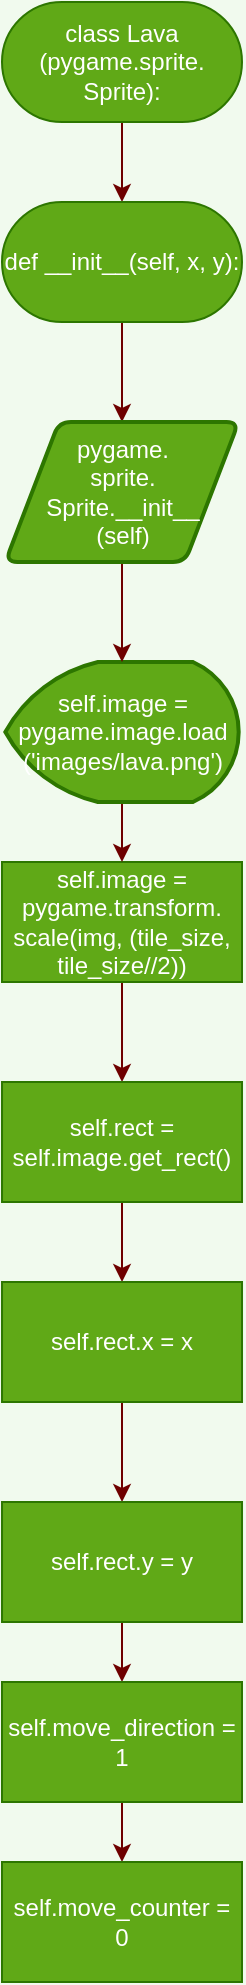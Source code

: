 <mxfile>
    <diagram id="tuVAxtuFO_VLGwJdfk8Z" name="Page-1">
        <mxGraphModel dx="864" dy="676" grid="1" gridSize="10" guides="1" tooltips="1" connect="1" arrows="1" fold="1" page="1" pageScale="1" pageWidth="850" pageHeight="1100" background="#F1FAEE" math="0" shadow="0">
            <root>
                <mxCell id="0"/>
                <mxCell id="1" parent="0"/>
                <mxCell id="5" style="edgeStyle=orthogonalEdgeStyle;curved=0;rounded=1;sketch=0;orthogonalLoop=1;jettySize=auto;html=1;exitX=0.5;exitY=1;exitDx=0;exitDy=0;entryX=0.5;entryY=0;entryDx=0;entryDy=0;fontColor=#1D3557;strokeColor=#6F0000;fillColor=#a20025;" edge="1" parent="1" source="6" target="7">
                    <mxGeometry relative="1" as="geometry"/>
                </mxCell>
                <mxCell id="6" value="class Lava&lt;br&gt;(pygame.sprite.&lt;br&gt;Sprite):" style="rounded=1;whiteSpace=wrap;html=1;sketch=0;fontColor=#ffffff;strokeColor=#2D7600;fillColor=#60a917;arcSize=50;" vertex="1" parent="1">
                    <mxGeometry x="375" y="50" width="120" height="60" as="geometry"/>
                </mxCell>
                <mxCell id="28" style="edgeStyle=orthogonalEdgeStyle;curved=0;rounded=1;sketch=0;orthogonalLoop=1;jettySize=auto;html=1;exitX=0.5;exitY=1;exitDx=0;exitDy=0;entryX=0.5;entryY=0;entryDx=0;entryDy=0;fontColor=#1D3557;strokeColor=#6F0000;fillColor=#a20025;" edge="1" parent="1" source="7" target="27">
                    <mxGeometry relative="1" as="geometry"/>
                </mxCell>
                <mxCell id="7" value="def __init__(self, x, y):" style="rounded=1;whiteSpace=wrap;html=1;sketch=0;fontColor=#ffffff;strokeColor=#2D7600;fillColor=#60a917;arcSize=50;" vertex="1" parent="1">
                    <mxGeometry x="375" y="150" width="120" height="60" as="geometry"/>
                </mxCell>
                <mxCell id="17" style="edgeStyle=orthogonalEdgeStyle;curved=0;rounded=1;sketch=0;orthogonalLoop=1;jettySize=auto;html=1;exitX=0.5;exitY=1;exitDx=0;exitDy=0;entryX=0.5;entryY=0;entryDx=0;entryDy=0;fontColor=#1D3557;strokeColor=#6F0000;fillColor=#a20025;" edge="1" parent="1" source="13" target="14">
                    <mxGeometry relative="1" as="geometry"/>
                </mxCell>
                <mxCell id="13" value="self.image = pygame.transform.&lt;br&gt;scale(img, (tile_size, tile_size//2))" style="rounded=0;whiteSpace=wrap;html=1;sketch=0;fontColor=#ffffff;strokeColor=#2D7600;fillColor=#60a917;" vertex="1" parent="1">
                    <mxGeometry x="375" y="480" width="120" height="60" as="geometry"/>
                </mxCell>
                <mxCell id="19" style="edgeStyle=orthogonalEdgeStyle;curved=0;rounded=1;sketch=0;orthogonalLoop=1;jettySize=auto;html=1;exitX=0.5;exitY=1;exitDx=0;exitDy=0;fontColor=#1D3557;strokeColor=#6F0000;fillColor=#a20025;" edge="1" parent="1" source="14" target="18">
                    <mxGeometry relative="1" as="geometry"/>
                </mxCell>
                <mxCell id="14" value="self.rect = self.image.get_rect()" style="rounded=0;whiteSpace=wrap;html=1;sketch=0;fontColor=#ffffff;strokeColor=#2D7600;fillColor=#60a917;" vertex="1" parent="1">
                    <mxGeometry x="375.01" y="590" width="120" height="60" as="geometry"/>
                </mxCell>
                <mxCell id="16" style="edgeStyle=orthogonalEdgeStyle;curved=0;rounded=1;sketch=0;orthogonalLoop=1;jettySize=auto;html=1;exitX=0.5;exitY=1;exitDx=0;exitDy=0;exitPerimeter=0;fontColor=#1D3557;strokeColor=#6F0000;fillColor=#a20025;" edge="1" parent="1" source="15" target="13">
                    <mxGeometry relative="1" as="geometry"/>
                </mxCell>
                <mxCell id="15" value="self.image = pygame.image.load&lt;br&gt;('images/lava.png')" style="strokeWidth=2;html=1;shape=mxgraph.flowchart.display;whiteSpace=wrap;rounded=0;sketch=0;fontColor=#ffffff;fillColor=#60a917;strokeColor=#2D7600;" vertex="1" parent="1">
                    <mxGeometry x="376.67" y="380" width="116.67" height="70" as="geometry"/>
                </mxCell>
                <mxCell id="21" style="edgeStyle=orthogonalEdgeStyle;curved=0;rounded=1;sketch=0;orthogonalLoop=1;jettySize=auto;html=1;exitX=0.5;exitY=1;exitDx=0;exitDy=0;entryX=0.5;entryY=0;entryDx=0;entryDy=0;fontColor=#1D3557;strokeColor=#6F0000;fillColor=#a20025;" edge="1" parent="1" source="18" target="20">
                    <mxGeometry relative="1" as="geometry"/>
                </mxCell>
                <mxCell id="18" value="self.rect.x = x" style="rounded=0;whiteSpace=wrap;html=1;sketch=0;fontColor=#ffffff;strokeColor=#2D7600;fillColor=#60a917;" vertex="1" parent="1">
                    <mxGeometry x="375.01" y="690" width="120" height="60" as="geometry"/>
                </mxCell>
                <mxCell id="24" style="edgeStyle=orthogonalEdgeStyle;curved=0;rounded=1;sketch=0;orthogonalLoop=1;jettySize=auto;html=1;exitX=0.5;exitY=1;exitDx=0;exitDy=0;entryX=0.5;entryY=0;entryDx=0;entryDy=0;fontColor=#1D3557;strokeColor=#6F0000;fillColor=#a20025;" edge="1" parent="1" source="20" target="22">
                    <mxGeometry relative="1" as="geometry"/>
                </mxCell>
                <mxCell id="20" value="self.rect.y = y" style="rounded=0;whiteSpace=wrap;html=1;sketch=0;fontColor=#ffffff;strokeColor=#2D7600;fillColor=#60a917;" vertex="1" parent="1">
                    <mxGeometry x="375.01" y="800" width="120" height="60" as="geometry"/>
                </mxCell>
                <mxCell id="26" style="edgeStyle=orthogonalEdgeStyle;curved=0;rounded=1;sketch=0;orthogonalLoop=1;jettySize=auto;html=1;exitX=0.5;exitY=1;exitDx=0;exitDy=0;entryX=0.5;entryY=0;entryDx=0;entryDy=0;fontColor=#1D3557;strokeColor=#6F0000;fillColor=#a20025;" edge="1" parent="1" source="22" target="25">
                    <mxGeometry relative="1" as="geometry"/>
                </mxCell>
                <mxCell id="22" value="self.move_direction = 1" style="rounded=0;whiteSpace=wrap;html=1;sketch=0;fontColor=#ffffff;strokeColor=#2D7600;fillColor=#60a917;" vertex="1" parent="1">
                    <mxGeometry x="375" y="890" width="120" height="60" as="geometry"/>
                </mxCell>
                <mxCell id="25" value="self.move_counter = 0" style="rounded=0;whiteSpace=wrap;html=1;sketch=0;fontColor=#ffffff;strokeColor=#2D7600;fillColor=#60a917;" vertex="1" parent="1">
                    <mxGeometry x="375" y="980" width="120" height="60" as="geometry"/>
                </mxCell>
                <mxCell id="29" style="edgeStyle=orthogonalEdgeStyle;curved=0;rounded=1;sketch=0;orthogonalLoop=1;jettySize=auto;html=1;exitX=0.5;exitY=1;exitDx=0;exitDy=0;entryX=0.5;entryY=0;entryDx=0;entryDy=0;entryPerimeter=0;fontColor=#1D3557;strokeColor=#6F0000;fillColor=#a20025;" edge="1" parent="1" source="27" target="15">
                    <mxGeometry relative="1" as="geometry"/>
                </mxCell>
                <mxCell id="27" value="pygame.&lt;br&gt;sprite.&lt;br&gt;Sprite.__init__&lt;br&gt;(self)" style="shape=parallelogram;html=1;strokeWidth=2;perimeter=parallelogramPerimeter;whiteSpace=wrap;rounded=1;arcSize=12;size=0.23;sketch=0;fontColor=#ffffff;fillColor=#60a917;strokeColor=#2D7600;" vertex="1" parent="1">
                    <mxGeometry x="376.67" y="260" width="116.66" height="70" as="geometry"/>
                </mxCell>
            </root>
        </mxGraphModel>
    </diagram>
</mxfile>